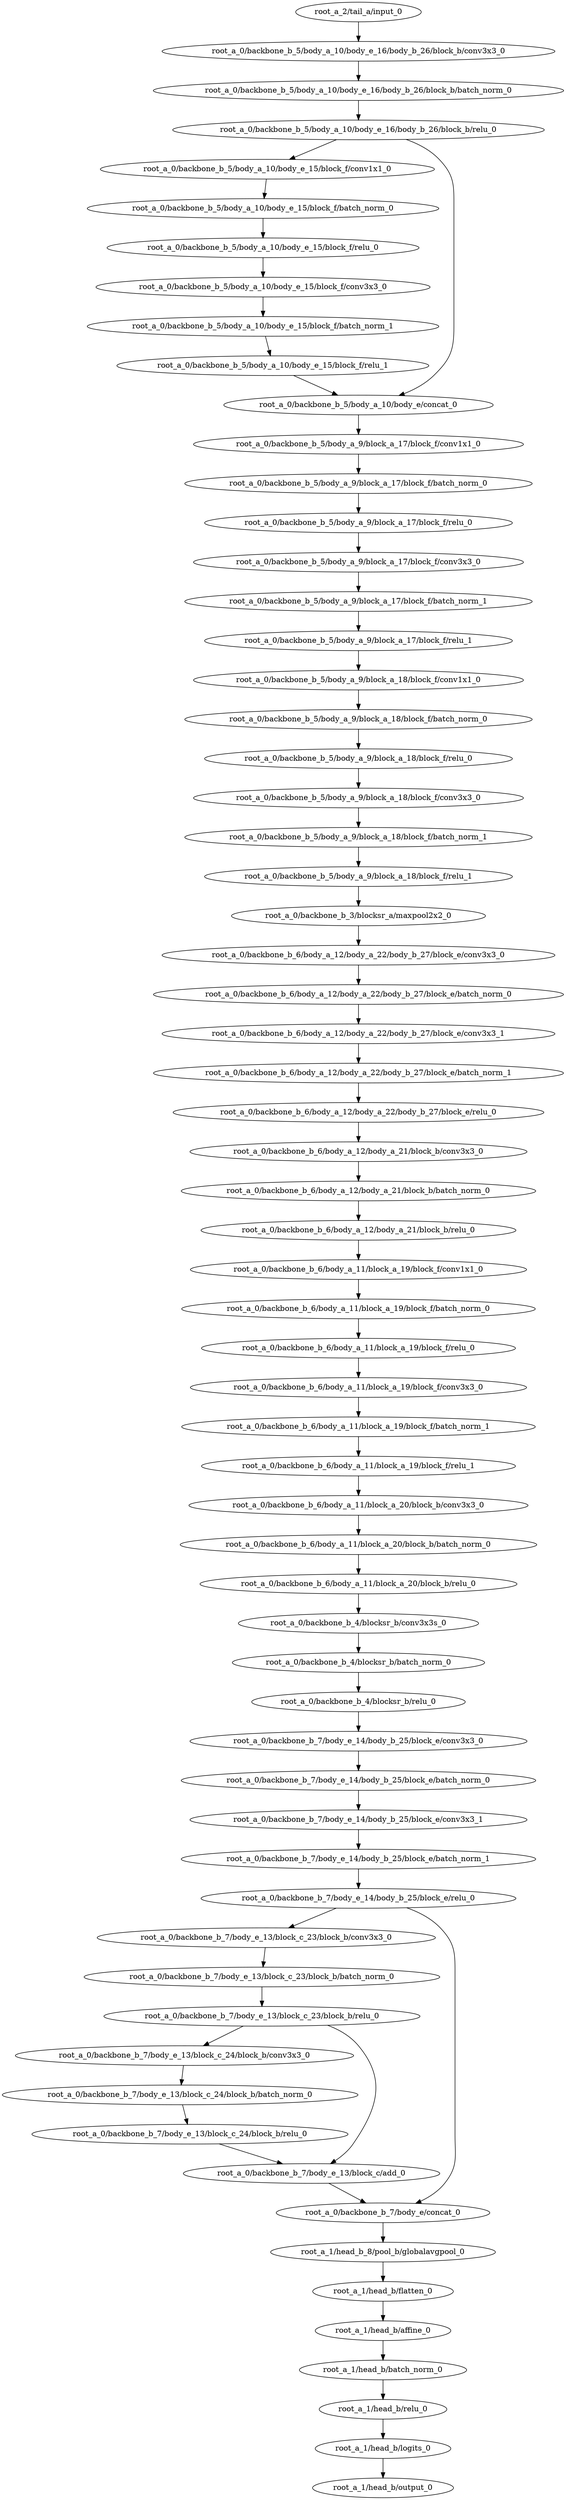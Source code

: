 digraph root_a {
	"root_a_2/tail_a/input_0"
	"root_a_0/backbone_b_5/body_a_10/body_e_16/body_b_26/block_b/conv3x3_0"
	"root_a_0/backbone_b_5/body_a_10/body_e_16/body_b_26/block_b/batch_norm_0"
	"root_a_0/backbone_b_5/body_a_10/body_e_16/body_b_26/block_b/relu_0"
	"root_a_0/backbone_b_5/body_a_10/body_e_15/block_f/conv1x1_0"
	"root_a_0/backbone_b_5/body_a_10/body_e_15/block_f/batch_norm_0"
	"root_a_0/backbone_b_5/body_a_10/body_e_15/block_f/relu_0"
	"root_a_0/backbone_b_5/body_a_10/body_e_15/block_f/conv3x3_0"
	"root_a_0/backbone_b_5/body_a_10/body_e_15/block_f/batch_norm_1"
	"root_a_0/backbone_b_5/body_a_10/body_e_15/block_f/relu_1"
	"root_a_0/backbone_b_5/body_a_10/body_e/concat_0"
	"root_a_0/backbone_b_5/body_a_9/block_a_17/block_f/conv1x1_0"
	"root_a_0/backbone_b_5/body_a_9/block_a_17/block_f/batch_norm_0"
	"root_a_0/backbone_b_5/body_a_9/block_a_17/block_f/relu_0"
	"root_a_0/backbone_b_5/body_a_9/block_a_17/block_f/conv3x3_0"
	"root_a_0/backbone_b_5/body_a_9/block_a_17/block_f/batch_norm_1"
	"root_a_0/backbone_b_5/body_a_9/block_a_17/block_f/relu_1"
	"root_a_0/backbone_b_5/body_a_9/block_a_18/block_f/conv1x1_0"
	"root_a_0/backbone_b_5/body_a_9/block_a_18/block_f/batch_norm_0"
	"root_a_0/backbone_b_5/body_a_9/block_a_18/block_f/relu_0"
	"root_a_0/backbone_b_5/body_a_9/block_a_18/block_f/conv3x3_0"
	"root_a_0/backbone_b_5/body_a_9/block_a_18/block_f/batch_norm_1"
	"root_a_0/backbone_b_5/body_a_9/block_a_18/block_f/relu_1"
	"root_a_0/backbone_b_3/blocksr_a/maxpool2x2_0"
	"root_a_0/backbone_b_6/body_a_12/body_a_22/body_b_27/block_e/conv3x3_0"
	"root_a_0/backbone_b_6/body_a_12/body_a_22/body_b_27/block_e/batch_norm_0"
	"root_a_0/backbone_b_6/body_a_12/body_a_22/body_b_27/block_e/conv3x3_1"
	"root_a_0/backbone_b_6/body_a_12/body_a_22/body_b_27/block_e/batch_norm_1"
	"root_a_0/backbone_b_6/body_a_12/body_a_22/body_b_27/block_e/relu_0"
	"root_a_0/backbone_b_6/body_a_12/body_a_21/block_b/conv3x3_0"
	"root_a_0/backbone_b_6/body_a_12/body_a_21/block_b/batch_norm_0"
	"root_a_0/backbone_b_6/body_a_12/body_a_21/block_b/relu_0"
	"root_a_0/backbone_b_6/body_a_11/block_a_19/block_f/conv1x1_0"
	"root_a_0/backbone_b_6/body_a_11/block_a_19/block_f/batch_norm_0"
	"root_a_0/backbone_b_6/body_a_11/block_a_19/block_f/relu_0"
	"root_a_0/backbone_b_6/body_a_11/block_a_19/block_f/conv3x3_0"
	"root_a_0/backbone_b_6/body_a_11/block_a_19/block_f/batch_norm_1"
	"root_a_0/backbone_b_6/body_a_11/block_a_19/block_f/relu_1"
	"root_a_0/backbone_b_6/body_a_11/block_a_20/block_b/conv3x3_0"
	"root_a_0/backbone_b_6/body_a_11/block_a_20/block_b/batch_norm_0"
	"root_a_0/backbone_b_6/body_a_11/block_a_20/block_b/relu_0"
	"root_a_0/backbone_b_4/blocksr_b/conv3x3s_0"
	"root_a_0/backbone_b_4/blocksr_b/batch_norm_0"
	"root_a_0/backbone_b_4/blocksr_b/relu_0"
	"root_a_0/backbone_b_7/body_e_14/body_b_25/block_e/conv3x3_0"
	"root_a_0/backbone_b_7/body_e_14/body_b_25/block_e/batch_norm_0"
	"root_a_0/backbone_b_7/body_e_14/body_b_25/block_e/conv3x3_1"
	"root_a_0/backbone_b_7/body_e_14/body_b_25/block_e/batch_norm_1"
	"root_a_0/backbone_b_7/body_e_14/body_b_25/block_e/relu_0"
	"root_a_0/backbone_b_7/body_e_13/block_c_23/block_b/conv3x3_0"
	"root_a_0/backbone_b_7/body_e_13/block_c_23/block_b/batch_norm_0"
	"root_a_0/backbone_b_7/body_e_13/block_c_23/block_b/relu_0"
	"root_a_0/backbone_b_7/body_e_13/block_c_24/block_b/conv3x3_0"
	"root_a_0/backbone_b_7/body_e_13/block_c_24/block_b/batch_norm_0"
	"root_a_0/backbone_b_7/body_e_13/block_c_24/block_b/relu_0"
	"root_a_0/backbone_b_7/body_e_13/block_c/add_0"
	"root_a_0/backbone_b_7/body_e/concat_0"
	"root_a_1/head_b_8/pool_b/globalavgpool_0"
	"root_a_1/head_b/flatten_0"
	"root_a_1/head_b/affine_0"
	"root_a_1/head_b/batch_norm_0"
	"root_a_1/head_b/relu_0"
	"root_a_1/head_b/logits_0"
	"root_a_1/head_b/output_0"

	"root_a_2/tail_a/input_0" -> "root_a_0/backbone_b_5/body_a_10/body_e_16/body_b_26/block_b/conv3x3_0"
	"root_a_0/backbone_b_5/body_a_10/body_e_16/body_b_26/block_b/conv3x3_0" -> "root_a_0/backbone_b_5/body_a_10/body_e_16/body_b_26/block_b/batch_norm_0"
	"root_a_0/backbone_b_5/body_a_10/body_e_16/body_b_26/block_b/batch_norm_0" -> "root_a_0/backbone_b_5/body_a_10/body_e_16/body_b_26/block_b/relu_0"
	"root_a_0/backbone_b_5/body_a_10/body_e_16/body_b_26/block_b/relu_0" -> "root_a_0/backbone_b_5/body_a_10/body_e_15/block_f/conv1x1_0"
	"root_a_0/backbone_b_5/body_a_10/body_e_15/block_f/conv1x1_0" -> "root_a_0/backbone_b_5/body_a_10/body_e_15/block_f/batch_norm_0"
	"root_a_0/backbone_b_5/body_a_10/body_e_15/block_f/batch_norm_0" -> "root_a_0/backbone_b_5/body_a_10/body_e_15/block_f/relu_0"
	"root_a_0/backbone_b_5/body_a_10/body_e_15/block_f/relu_0" -> "root_a_0/backbone_b_5/body_a_10/body_e_15/block_f/conv3x3_0"
	"root_a_0/backbone_b_5/body_a_10/body_e_15/block_f/conv3x3_0" -> "root_a_0/backbone_b_5/body_a_10/body_e_15/block_f/batch_norm_1"
	"root_a_0/backbone_b_5/body_a_10/body_e_15/block_f/batch_norm_1" -> "root_a_0/backbone_b_5/body_a_10/body_e_15/block_f/relu_1"
	"root_a_0/backbone_b_5/body_a_10/body_e_15/block_f/relu_1" -> "root_a_0/backbone_b_5/body_a_10/body_e/concat_0"
	"root_a_0/backbone_b_5/body_a_10/body_e_16/body_b_26/block_b/relu_0" -> "root_a_0/backbone_b_5/body_a_10/body_e/concat_0"
	"root_a_0/backbone_b_5/body_a_10/body_e/concat_0" -> "root_a_0/backbone_b_5/body_a_9/block_a_17/block_f/conv1x1_0"
	"root_a_0/backbone_b_5/body_a_9/block_a_17/block_f/conv1x1_0" -> "root_a_0/backbone_b_5/body_a_9/block_a_17/block_f/batch_norm_0"
	"root_a_0/backbone_b_5/body_a_9/block_a_17/block_f/batch_norm_0" -> "root_a_0/backbone_b_5/body_a_9/block_a_17/block_f/relu_0"
	"root_a_0/backbone_b_5/body_a_9/block_a_17/block_f/relu_0" -> "root_a_0/backbone_b_5/body_a_9/block_a_17/block_f/conv3x3_0"
	"root_a_0/backbone_b_5/body_a_9/block_a_17/block_f/conv3x3_0" -> "root_a_0/backbone_b_5/body_a_9/block_a_17/block_f/batch_norm_1"
	"root_a_0/backbone_b_5/body_a_9/block_a_17/block_f/batch_norm_1" -> "root_a_0/backbone_b_5/body_a_9/block_a_17/block_f/relu_1"
	"root_a_0/backbone_b_5/body_a_9/block_a_17/block_f/relu_1" -> "root_a_0/backbone_b_5/body_a_9/block_a_18/block_f/conv1x1_0"
	"root_a_0/backbone_b_5/body_a_9/block_a_18/block_f/conv1x1_0" -> "root_a_0/backbone_b_5/body_a_9/block_a_18/block_f/batch_norm_0"
	"root_a_0/backbone_b_5/body_a_9/block_a_18/block_f/batch_norm_0" -> "root_a_0/backbone_b_5/body_a_9/block_a_18/block_f/relu_0"
	"root_a_0/backbone_b_5/body_a_9/block_a_18/block_f/relu_0" -> "root_a_0/backbone_b_5/body_a_9/block_a_18/block_f/conv3x3_0"
	"root_a_0/backbone_b_5/body_a_9/block_a_18/block_f/conv3x3_0" -> "root_a_0/backbone_b_5/body_a_9/block_a_18/block_f/batch_norm_1"
	"root_a_0/backbone_b_5/body_a_9/block_a_18/block_f/batch_norm_1" -> "root_a_0/backbone_b_5/body_a_9/block_a_18/block_f/relu_1"
	"root_a_0/backbone_b_5/body_a_9/block_a_18/block_f/relu_1" -> "root_a_0/backbone_b_3/blocksr_a/maxpool2x2_0"
	"root_a_0/backbone_b_3/blocksr_a/maxpool2x2_0" -> "root_a_0/backbone_b_6/body_a_12/body_a_22/body_b_27/block_e/conv3x3_0"
	"root_a_0/backbone_b_6/body_a_12/body_a_22/body_b_27/block_e/conv3x3_0" -> "root_a_0/backbone_b_6/body_a_12/body_a_22/body_b_27/block_e/batch_norm_0"
	"root_a_0/backbone_b_6/body_a_12/body_a_22/body_b_27/block_e/batch_norm_0" -> "root_a_0/backbone_b_6/body_a_12/body_a_22/body_b_27/block_e/conv3x3_1"
	"root_a_0/backbone_b_6/body_a_12/body_a_22/body_b_27/block_e/conv3x3_1" -> "root_a_0/backbone_b_6/body_a_12/body_a_22/body_b_27/block_e/batch_norm_1"
	"root_a_0/backbone_b_6/body_a_12/body_a_22/body_b_27/block_e/batch_norm_1" -> "root_a_0/backbone_b_6/body_a_12/body_a_22/body_b_27/block_e/relu_0"
	"root_a_0/backbone_b_6/body_a_12/body_a_22/body_b_27/block_e/relu_0" -> "root_a_0/backbone_b_6/body_a_12/body_a_21/block_b/conv3x3_0"
	"root_a_0/backbone_b_6/body_a_12/body_a_21/block_b/conv3x3_0" -> "root_a_0/backbone_b_6/body_a_12/body_a_21/block_b/batch_norm_0"
	"root_a_0/backbone_b_6/body_a_12/body_a_21/block_b/batch_norm_0" -> "root_a_0/backbone_b_6/body_a_12/body_a_21/block_b/relu_0"
	"root_a_0/backbone_b_6/body_a_12/body_a_21/block_b/relu_0" -> "root_a_0/backbone_b_6/body_a_11/block_a_19/block_f/conv1x1_0"
	"root_a_0/backbone_b_6/body_a_11/block_a_19/block_f/conv1x1_0" -> "root_a_0/backbone_b_6/body_a_11/block_a_19/block_f/batch_norm_0"
	"root_a_0/backbone_b_6/body_a_11/block_a_19/block_f/batch_norm_0" -> "root_a_0/backbone_b_6/body_a_11/block_a_19/block_f/relu_0"
	"root_a_0/backbone_b_6/body_a_11/block_a_19/block_f/relu_0" -> "root_a_0/backbone_b_6/body_a_11/block_a_19/block_f/conv3x3_0"
	"root_a_0/backbone_b_6/body_a_11/block_a_19/block_f/conv3x3_0" -> "root_a_0/backbone_b_6/body_a_11/block_a_19/block_f/batch_norm_1"
	"root_a_0/backbone_b_6/body_a_11/block_a_19/block_f/batch_norm_1" -> "root_a_0/backbone_b_6/body_a_11/block_a_19/block_f/relu_1"
	"root_a_0/backbone_b_6/body_a_11/block_a_19/block_f/relu_1" -> "root_a_0/backbone_b_6/body_a_11/block_a_20/block_b/conv3x3_0"
	"root_a_0/backbone_b_6/body_a_11/block_a_20/block_b/conv3x3_0" -> "root_a_0/backbone_b_6/body_a_11/block_a_20/block_b/batch_norm_0"
	"root_a_0/backbone_b_6/body_a_11/block_a_20/block_b/batch_norm_0" -> "root_a_0/backbone_b_6/body_a_11/block_a_20/block_b/relu_0"
	"root_a_0/backbone_b_6/body_a_11/block_a_20/block_b/relu_0" -> "root_a_0/backbone_b_4/blocksr_b/conv3x3s_0"
	"root_a_0/backbone_b_4/blocksr_b/conv3x3s_0" -> "root_a_0/backbone_b_4/blocksr_b/batch_norm_0"
	"root_a_0/backbone_b_4/blocksr_b/batch_norm_0" -> "root_a_0/backbone_b_4/blocksr_b/relu_0"
	"root_a_0/backbone_b_4/blocksr_b/relu_0" -> "root_a_0/backbone_b_7/body_e_14/body_b_25/block_e/conv3x3_0"
	"root_a_0/backbone_b_7/body_e_14/body_b_25/block_e/conv3x3_0" -> "root_a_0/backbone_b_7/body_e_14/body_b_25/block_e/batch_norm_0"
	"root_a_0/backbone_b_7/body_e_14/body_b_25/block_e/batch_norm_0" -> "root_a_0/backbone_b_7/body_e_14/body_b_25/block_e/conv3x3_1"
	"root_a_0/backbone_b_7/body_e_14/body_b_25/block_e/conv3x3_1" -> "root_a_0/backbone_b_7/body_e_14/body_b_25/block_e/batch_norm_1"
	"root_a_0/backbone_b_7/body_e_14/body_b_25/block_e/batch_norm_1" -> "root_a_0/backbone_b_7/body_e_14/body_b_25/block_e/relu_0"
	"root_a_0/backbone_b_7/body_e_14/body_b_25/block_e/relu_0" -> "root_a_0/backbone_b_7/body_e_13/block_c_23/block_b/conv3x3_0"
	"root_a_0/backbone_b_7/body_e_13/block_c_23/block_b/conv3x3_0" -> "root_a_0/backbone_b_7/body_e_13/block_c_23/block_b/batch_norm_0"
	"root_a_0/backbone_b_7/body_e_13/block_c_23/block_b/batch_norm_0" -> "root_a_0/backbone_b_7/body_e_13/block_c_23/block_b/relu_0"
	"root_a_0/backbone_b_7/body_e_13/block_c_23/block_b/relu_0" -> "root_a_0/backbone_b_7/body_e_13/block_c_24/block_b/conv3x3_0"
	"root_a_0/backbone_b_7/body_e_13/block_c_24/block_b/conv3x3_0" -> "root_a_0/backbone_b_7/body_e_13/block_c_24/block_b/batch_norm_0"
	"root_a_0/backbone_b_7/body_e_13/block_c_24/block_b/batch_norm_0" -> "root_a_0/backbone_b_7/body_e_13/block_c_24/block_b/relu_0"
	"root_a_0/backbone_b_7/body_e_13/block_c_23/block_b/relu_0" -> "root_a_0/backbone_b_7/body_e_13/block_c/add_0"
	"root_a_0/backbone_b_7/body_e_13/block_c_24/block_b/relu_0" -> "root_a_0/backbone_b_7/body_e_13/block_c/add_0"
	"root_a_0/backbone_b_7/body_e_13/block_c/add_0" -> "root_a_0/backbone_b_7/body_e/concat_0"
	"root_a_0/backbone_b_7/body_e_14/body_b_25/block_e/relu_0" -> "root_a_0/backbone_b_7/body_e/concat_0"
	"root_a_0/backbone_b_7/body_e/concat_0" -> "root_a_1/head_b_8/pool_b/globalavgpool_0"
	"root_a_1/head_b_8/pool_b/globalavgpool_0" -> "root_a_1/head_b/flatten_0"
	"root_a_1/head_b/flatten_0" -> "root_a_1/head_b/affine_0"
	"root_a_1/head_b/affine_0" -> "root_a_1/head_b/batch_norm_0"
	"root_a_1/head_b/batch_norm_0" -> "root_a_1/head_b/relu_0"
	"root_a_1/head_b/relu_0" -> "root_a_1/head_b/logits_0"
	"root_a_1/head_b/logits_0" -> "root_a_1/head_b/output_0"

}
